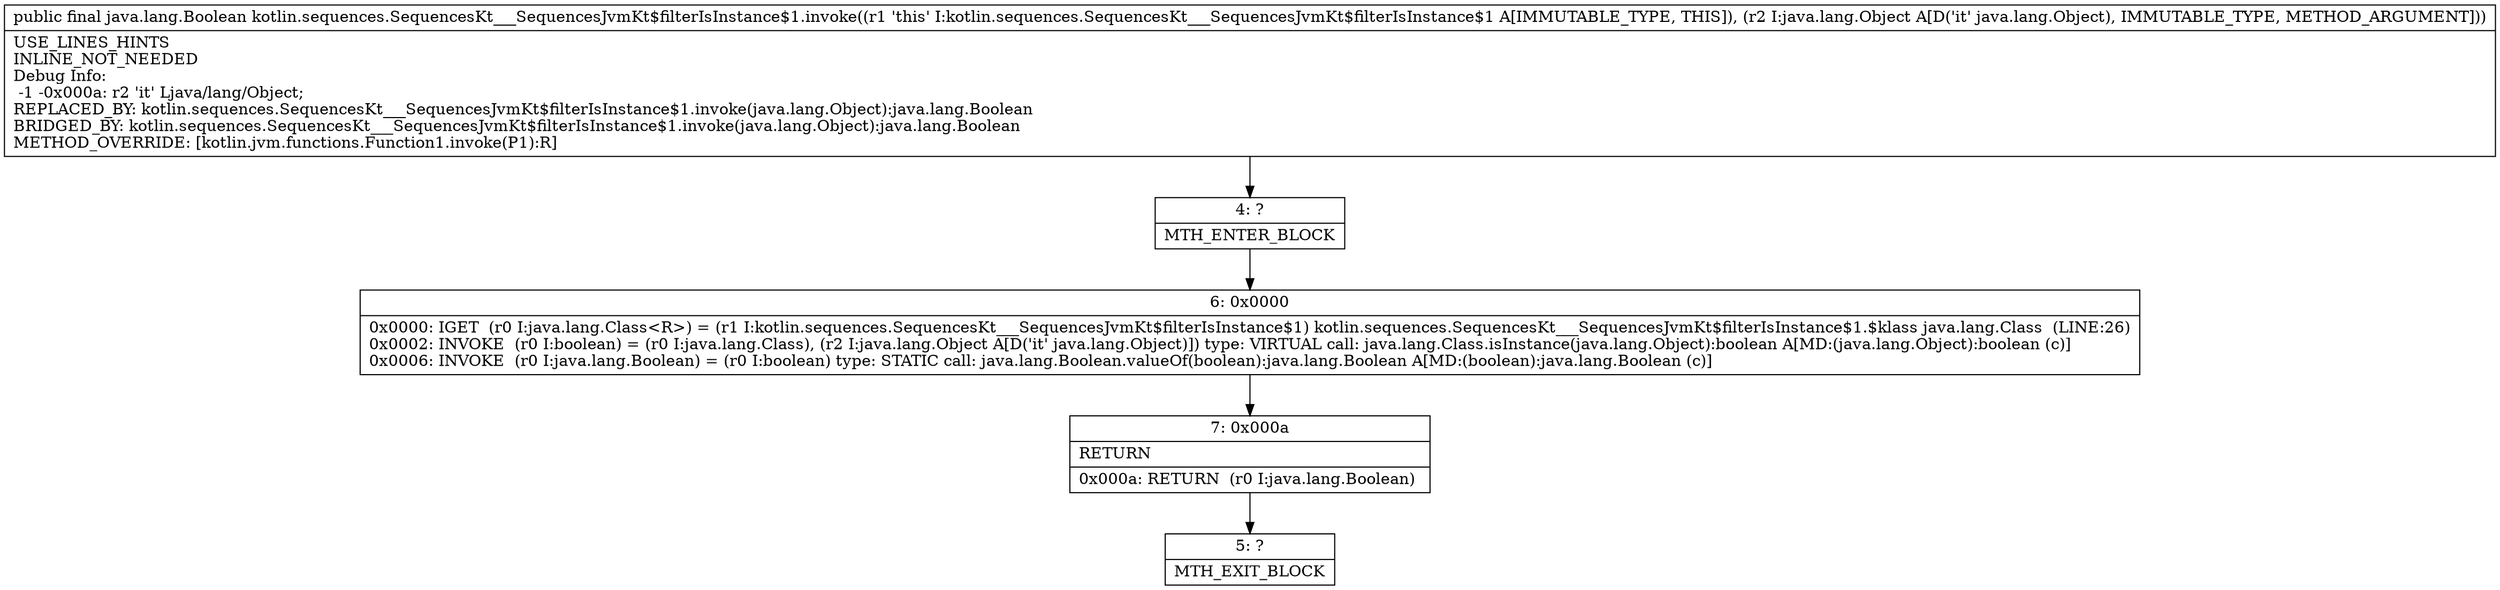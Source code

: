 digraph "CFG forkotlin.sequences.SequencesKt___SequencesJvmKt$filterIsInstance$1.invoke(Ljava\/lang\/Object;)Ljava\/lang\/Boolean;" {
Node_4 [shape=record,label="{4\:\ ?|MTH_ENTER_BLOCK\l}"];
Node_6 [shape=record,label="{6\:\ 0x0000|0x0000: IGET  (r0 I:java.lang.Class\<R\>) = (r1 I:kotlin.sequences.SequencesKt___SequencesJvmKt$filterIsInstance$1) kotlin.sequences.SequencesKt___SequencesJvmKt$filterIsInstance$1.$klass java.lang.Class  (LINE:26)\l0x0002: INVOKE  (r0 I:boolean) = (r0 I:java.lang.Class), (r2 I:java.lang.Object A[D('it' java.lang.Object)]) type: VIRTUAL call: java.lang.Class.isInstance(java.lang.Object):boolean A[MD:(java.lang.Object):boolean (c)]\l0x0006: INVOKE  (r0 I:java.lang.Boolean) = (r0 I:boolean) type: STATIC call: java.lang.Boolean.valueOf(boolean):java.lang.Boolean A[MD:(boolean):java.lang.Boolean (c)]\l}"];
Node_7 [shape=record,label="{7\:\ 0x000a|RETURN\l|0x000a: RETURN  (r0 I:java.lang.Boolean) \l}"];
Node_5 [shape=record,label="{5\:\ ?|MTH_EXIT_BLOCK\l}"];
MethodNode[shape=record,label="{public final java.lang.Boolean kotlin.sequences.SequencesKt___SequencesJvmKt$filterIsInstance$1.invoke((r1 'this' I:kotlin.sequences.SequencesKt___SequencesJvmKt$filterIsInstance$1 A[IMMUTABLE_TYPE, THIS]), (r2 I:java.lang.Object A[D('it' java.lang.Object), IMMUTABLE_TYPE, METHOD_ARGUMENT]))  | USE_LINES_HINTS\lINLINE_NOT_NEEDED\lDebug Info:\l  \-1 \-0x000a: r2 'it' Ljava\/lang\/Object;\lREPLACED_BY: kotlin.sequences.SequencesKt___SequencesJvmKt$filterIsInstance$1.invoke(java.lang.Object):java.lang.Boolean\lBRIDGED_BY: kotlin.sequences.SequencesKt___SequencesJvmKt$filterIsInstance$1.invoke(java.lang.Object):java.lang.Boolean\lMETHOD_OVERRIDE: [kotlin.jvm.functions.Function1.invoke(P1):R]\l}"];
MethodNode -> Node_4;Node_4 -> Node_6;
Node_6 -> Node_7;
Node_7 -> Node_5;
}

